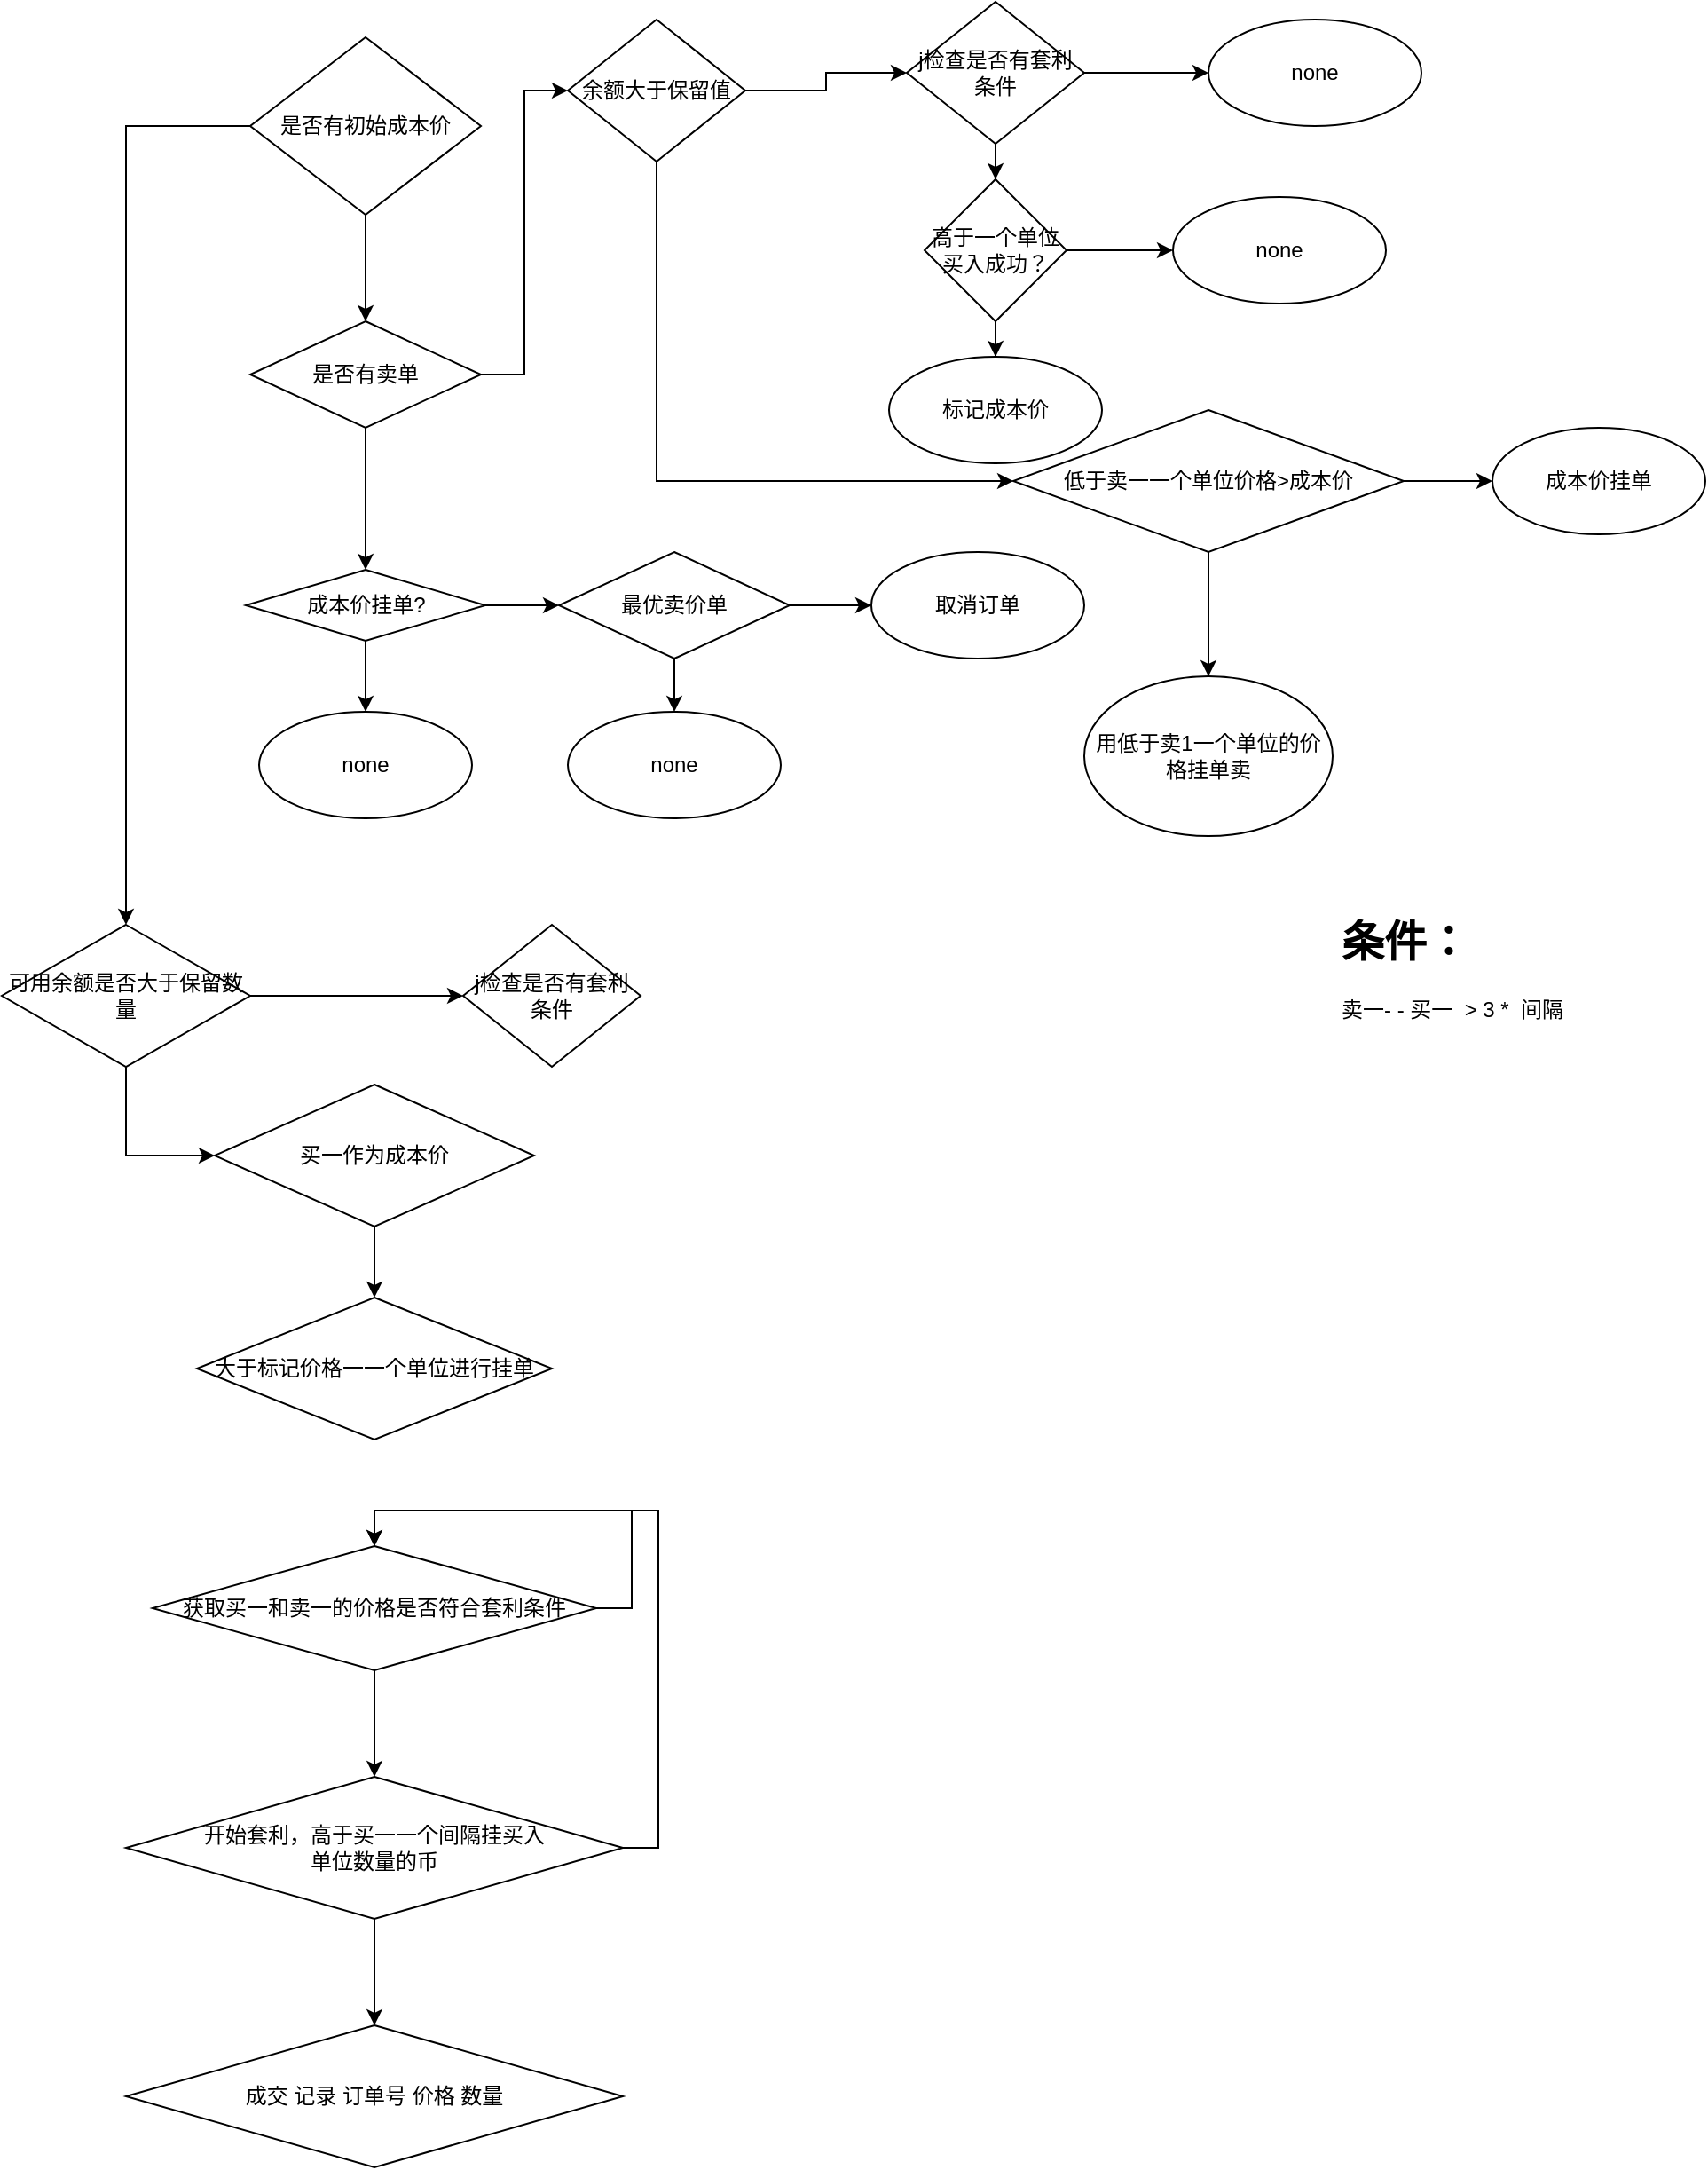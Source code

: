 <mxfile version="20.4.2" type="github">
  <diagram id="mfiKfkjJzIvuQUybL6jh" name="第 1 页">
    <mxGraphModel dx="2249" dy="1931" grid="1" gridSize="10" guides="1" tooltips="1" connect="1" arrows="1" fold="1" page="1" pageScale="1" pageWidth="827" pageHeight="1169" math="0" shadow="0">
      <root>
        <mxCell id="0" />
        <mxCell id="1" parent="0" />
        <mxCell id="iu8bM1ByXqhOUyvsoUG0-5" style="edgeStyle=orthogonalEdgeStyle;rounded=0;orthogonalLoop=1;jettySize=auto;html=1;exitX=0.5;exitY=1;exitDx=0;exitDy=0;entryX=0.5;entryY=0;entryDx=0;entryDy=0;" edge="1" parent="1" source="iu8bM1ByXqhOUyvsoUG0-1" target="iu8bM1ByXqhOUyvsoUG0-4">
          <mxGeometry relative="1" as="geometry" />
        </mxCell>
        <mxCell id="iu8bM1ByXqhOUyvsoUG0-1" value="获取买一和卖一的价格是否符合套利条件" style="rhombus;whiteSpace=wrap;html=1;" vertex="1" parent="1">
          <mxGeometry x="55" y="360" width="250" height="70" as="geometry" />
        </mxCell>
        <mxCell id="iu8bM1ByXqhOUyvsoUG0-3" value="&lt;h1&gt;条件：&lt;/h1&gt;&lt;div&gt;卖一- - 买一&amp;nbsp; &amp;gt; 3 *&amp;nbsp; 间隔&lt;/div&gt;" style="text;html=1;strokeColor=none;fillColor=none;spacing=5;spacingTop=-20;whiteSpace=wrap;overflow=hidden;rounded=0;" vertex="1" parent="1">
          <mxGeometry x="720" width="190" height="70" as="geometry" />
        </mxCell>
        <mxCell id="iu8bM1ByXqhOUyvsoUG0-10" value="" style="edgeStyle=orthogonalEdgeStyle;rounded=0;orthogonalLoop=1;jettySize=auto;html=1;" edge="1" parent="1" source="iu8bM1ByXqhOUyvsoUG0-4" target="iu8bM1ByXqhOUyvsoUG0-9">
          <mxGeometry relative="1" as="geometry" />
        </mxCell>
        <mxCell id="iu8bM1ByXqhOUyvsoUG0-11" style="edgeStyle=orthogonalEdgeStyle;rounded=0;orthogonalLoop=1;jettySize=auto;html=1;exitX=1;exitY=0.5;exitDx=0;exitDy=0;entryX=0.5;entryY=0;entryDx=0;entryDy=0;" edge="1" parent="1" source="iu8bM1ByXqhOUyvsoUG0-4" target="iu8bM1ByXqhOUyvsoUG0-1">
          <mxGeometry relative="1" as="geometry" />
        </mxCell>
        <mxCell id="iu8bM1ByXqhOUyvsoUG0-4" value="开始套利，高于买一一个间隔挂买入&lt;br&gt;单位数量的币" style="rhombus;whiteSpace=wrap;html=1;" vertex="1" parent="1">
          <mxGeometry x="40" y="490" width="280" height="80" as="geometry" />
        </mxCell>
        <mxCell id="iu8bM1ByXqhOUyvsoUG0-9" value="成交 记录 订单号 价格 数量" style="rhombus;whiteSpace=wrap;html=1;" vertex="1" parent="1">
          <mxGeometry x="40" y="630" width="280" height="80" as="geometry" />
        </mxCell>
        <mxCell id="iu8bM1ByXqhOUyvsoUG0-15" style="edgeStyle=orthogonalEdgeStyle;rounded=0;orthogonalLoop=1;jettySize=auto;html=1;exitX=1;exitY=0.5;exitDx=0;exitDy=0;entryX=0.5;entryY=0;entryDx=0;entryDy=0;" edge="1" parent="1" source="iu8bM1ByXqhOUyvsoUG0-1" target="iu8bM1ByXqhOUyvsoUG0-1">
          <mxGeometry relative="1" as="geometry">
            <Array as="points">
              <mxPoint x="325" y="395" />
              <mxPoint x="325" y="340" />
              <mxPoint x="180" y="340" />
            </Array>
          </mxGeometry>
        </mxCell>
        <mxCell id="iu8bM1ByXqhOUyvsoUG0-66" style="edgeStyle=orthogonalEdgeStyle;rounded=0;orthogonalLoop=1;jettySize=auto;html=1;exitX=0.5;exitY=1;exitDx=0;exitDy=0;entryX=0;entryY=0.5;entryDx=0;entryDy=0;" edge="1" parent="1" source="iu8bM1ByXqhOUyvsoUG0-16" target="iu8bM1ByXqhOUyvsoUG0-21">
          <mxGeometry relative="1" as="geometry" />
        </mxCell>
        <mxCell id="iu8bM1ByXqhOUyvsoUG0-72" style="edgeStyle=orthogonalEdgeStyle;rounded=0;orthogonalLoop=1;jettySize=auto;html=1;exitX=1;exitY=0.5;exitDx=0;exitDy=0;entryX=0;entryY=0.5;entryDx=0;entryDy=0;" edge="1" parent="1" source="iu8bM1ByXqhOUyvsoUG0-16" target="iu8bM1ByXqhOUyvsoUG0-71">
          <mxGeometry relative="1" as="geometry" />
        </mxCell>
        <mxCell id="iu8bM1ByXqhOUyvsoUG0-16" value="可用余额是否大于保留数量" style="rhombus;whiteSpace=wrap;html=1;" vertex="1" parent="1">
          <mxGeometry x="-30" y="10" width="140" height="80" as="geometry" />
        </mxCell>
        <mxCell id="iu8bM1ByXqhOUyvsoUG0-19" value="大于标记价格一一个单位进行挂单" style="rhombus;whiteSpace=wrap;html=1;" vertex="1" parent="1">
          <mxGeometry x="80" y="220" width="200" height="80" as="geometry" />
        </mxCell>
        <mxCell id="iu8bM1ByXqhOUyvsoUG0-67" style="edgeStyle=orthogonalEdgeStyle;rounded=0;orthogonalLoop=1;jettySize=auto;html=1;exitX=0.5;exitY=1;exitDx=0;exitDy=0;entryX=0.5;entryY=0;entryDx=0;entryDy=0;" edge="1" parent="1" source="iu8bM1ByXqhOUyvsoUG0-21" target="iu8bM1ByXqhOUyvsoUG0-19">
          <mxGeometry relative="1" as="geometry" />
        </mxCell>
        <mxCell id="iu8bM1ByXqhOUyvsoUG0-21" value="买一作为成本价" style="rhombus;whiteSpace=wrap;html=1;" vertex="1" parent="1">
          <mxGeometry x="90" y="100" width="180" height="80" as="geometry" />
        </mxCell>
        <mxCell id="iu8bM1ByXqhOUyvsoUG0-27" value="" style="edgeStyle=orthogonalEdgeStyle;rounded=0;orthogonalLoop=1;jettySize=auto;html=1;" edge="1" parent="1" source="iu8bM1ByXqhOUyvsoUG0-24" target="iu8bM1ByXqhOUyvsoUG0-26">
          <mxGeometry relative="1" as="geometry" />
        </mxCell>
        <mxCell id="iu8bM1ByXqhOUyvsoUG0-28" style="edgeStyle=orthogonalEdgeStyle;rounded=0;orthogonalLoop=1;jettySize=auto;html=1;exitX=0;exitY=0.5;exitDx=0;exitDy=0;entryX=0.5;entryY=0;entryDx=0;entryDy=0;" edge="1" parent="1" source="iu8bM1ByXqhOUyvsoUG0-24" target="iu8bM1ByXqhOUyvsoUG0-16">
          <mxGeometry relative="1" as="geometry">
            <Array as="points">
              <mxPoint x="40" y="-390" />
              <mxPoint x="40" y="-5" />
            </Array>
          </mxGeometry>
        </mxCell>
        <mxCell id="iu8bM1ByXqhOUyvsoUG0-24" value="是否有初始成本价" style="rhombus;whiteSpace=wrap;html=1;" vertex="1" parent="1">
          <mxGeometry x="110" y="-490" width="130" height="100" as="geometry" />
        </mxCell>
        <mxCell id="iu8bM1ByXqhOUyvsoUG0-37" value="" style="edgeStyle=orthogonalEdgeStyle;rounded=0;orthogonalLoop=1;jettySize=auto;html=1;" edge="1" parent="1" source="iu8bM1ByXqhOUyvsoUG0-26" target="iu8bM1ByXqhOUyvsoUG0-36">
          <mxGeometry relative="1" as="geometry" />
        </mxCell>
        <mxCell id="iu8bM1ByXqhOUyvsoUG0-52" style="edgeStyle=orthogonalEdgeStyle;rounded=0;orthogonalLoop=1;jettySize=auto;html=1;exitX=1;exitY=0.5;exitDx=0;exitDy=0;entryX=0;entryY=0.5;entryDx=0;entryDy=0;" edge="1" parent="1" source="iu8bM1ByXqhOUyvsoUG0-26" target="iu8bM1ByXqhOUyvsoUG0-49">
          <mxGeometry relative="1" as="geometry" />
        </mxCell>
        <mxCell id="iu8bM1ByXqhOUyvsoUG0-26" value="是否有卖单" style="rhombus;whiteSpace=wrap;html=1;" vertex="1" parent="1">
          <mxGeometry x="110" y="-330" width="130" height="60" as="geometry" />
        </mxCell>
        <mxCell id="iu8bM1ByXqhOUyvsoUG0-32" value="" style="edgeStyle=orthogonalEdgeStyle;rounded=0;orthogonalLoop=1;jettySize=auto;html=1;" edge="1" parent="1" source="iu8bM1ByXqhOUyvsoUG0-29" target="iu8bM1ByXqhOUyvsoUG0-31">
          <mxGeometry relative="1" as="geometry" />
        </mxCell>
        <mxCell id="iu8bM1ByXqhOUyvsoUG0-40" value="" style="edgeStyle=orthogonalEdgeStyle;rounded=0;orthogonalLoop=1;jettySize=auto;html=1;" edge="1" parent="1" source="iu8bM1ByXqhOUyvsoUG0-29" target="iu8bM1ByXqhOUyvsoUG0-39">
          <mxGeometry relative="1" as="geometry" />
        </mxCell>
        <mxCell id="iu8bM1ByXqhOUyvsoUG0-29" value="最优卖价单" style="rhombus;whiteSpace=wrap;html=1;" vertex="1" parent="1">
          <mxGeometry x="284" y="-200" width="130" height="60" as="geometry" />
        </mxCell>
        <mxCell id="iu8bM1ByXqhOUyvsoUG0-31" value="取消订单" style="ellipse;whiteSpace=wrap;html=1;" vertex="1" parent="1">
          <mxGeometry x="460" y="-200" width="120" height="60" as="geometry" />
        </mxCell>
        <mxCell id="iu8bM1ByXqhOUyvsoUG0-46" value="" style="edgeStyle=orthogonalEdgeStyle;rounded=0;orthogonalLoop=1;jettySize=auto;html=1;" edge="1" parent="1" source="iu8bM1ByXqhOUyvsoUG0-34" target="iu8bM1ByXqhOUyvsoUG0-45">
          <mxGeometry relative="1" as="geometry" />
        </mxCell>
        <mxCell id="iu8bM1ByXqhOUyvsoUG0-48" value="" style="edgeStyle=orthogonalEdgeStyle;rounded=0;orthogonalLoop=1;jettySize=auto;html=1;" edge="1" parent="1" source="iu8bM1ByXqhOUyvsoUG0-34" target="iu8bM1ByXqhOUyvsoUG0-47">
          <mxGeometry relative="1" as="geometry" />
        </mxCell>
        <mxCell id="iu8bM1ByXqhOUyvsoUG0-34" value="低于卖一一个单位价格&amp;gt;成本价" style="rhombus;whiteSpace=wrap;html=1;" vertex="1" parent="1">
          <mxGeometry x="540" y="-280" width="220" height="80" as="geometry" />
        </mxCell>
        <mxCell id="iu8bM1ByXqhOUyvsoUG0-38" style="edgeStyle=orthogonalEdgeStyle;rounded=0;orthogonalLoop=1;jettySize=auto;html=1;exitX=1;exitY=0.5;exitDx=0;exitDy=0;entryX=0;entryY=0.5;entryDx=0;entryDy=0;" edge="1" parent="1" source="iu8bM1ByXqhOUyvsoUG0-36" target="iu8bM1ByXqhOUyvsoUG0-29">
          <mxGeometry relative="1" as="geometry" />
        </mxCell>
        <mxCell id="iu8bM1ByXqhOUyvsoUG0-44" value="" style="edgeStyle=orthogonalEdgeStyle;rounded=0;orthogonalLoop=1;jettySize=auto;html=1;" edge="1" parent="1" source="iu8bM1ByXqhOUyvsoUG0-36" target="iu8bM1ByXqhOUyvsoUG0-43">
          <mxGeometry relative="1" as="geometry" />
        </mxCell>
        <mxCell id="iu8bM1ByXqhOUyvsoUG0-36" value="成本价挂单?" style="rhombus;whiteSpace=wrap;html=1;" vertex="1" parent="1">
          <mxGeometry x="107.5" y="-190" width="135" height="40" as="geometry" />
        </mxCell>
        <mxCell id="iu8bM1ByXqhOUyvsoUG0-39" value="none" style="ellipse;whiteSpace=wrap;html=1;" vertex="1" parent="1">
          <mxGeometry x="289" y="-110" width="120" height="60" as="geometry" />
        </mxCell>
        <mxCell id="iu8bM1ByXqhOUyvsoUG0-43" value="none" style="ellipse;whiteSpace=wrap;html=1;" vertex="1" parent="1">
          <mxGeometry x="115" y="-110" width="120" height="60" as="geometry" />
        </mxCell>
        <mxCell id="iu8bM1ByXqhOUyvsoUG0-45" value="用低于卖1一个单位的价格挂单卖" style="ellipse;whiteSpace=wrap;html=1;" vertex="1" parent="1">
          <mxGeometry x="580" y="-130" width="140" height="90" as="geometry" />
        </mxCell>
        <mxCell id="iu8bM1ByXqhOUyvsoUG0-47" value="成本价挂单" style="ellipse;whiteSpace=wrap;html=1;" vertex="1" parent="1">
          <mxGeometry x="810" y="-270" width="120" height="60" as="geometry" />
        </mxCell>
        <mxCell id="iu8bM1ByXqhOUyvsoUG0-53" style="edgeStyle=orthogonalEdgeStyle;rounded=0;orthogonalLoop=1;jettySize=auto;html=1;exitX=0.5;exitY=1;exitDx=0;exitDy=0;entryX=0;entryY=0.5;entryDx=0;entryDy=0;" edge="1" parent="1" source="iu8bM1ByXqhOUyvsoUG0-49" target="iu8bM1ByXqhOUyvsoUG0-34">
          <mxGeometry relative="1" as="geometry" />
        </mxCell>
        <mxCell id="iu8bM1ByXqhOUyvsoUG0-58" value="" style="edgeStyle=orthogonalEdgeStyle;rounded=0;orthogonalLoop=1;jettySize=auto;html=1;" edge="1" parent="1" source="iu8bM1ByXqhOUyvsoUG0-49" target="iu8bM1ByXqhOUyvsoUG0-57">
          <mxGeometry relative="1" as="geometry" />
        </mxCell>
        <mxCell id="iu8bM1ByXqhOUyvsoUG0-49" value="余额大于保留值" style="rhombus;whiteSpace=wrap;html=1;" vertex="1" parent="1">
          <mxGeometry x="289" y="-500" width="100" height="80" as="geometry" />
        </mxCell>
        <mxCell id="iu8bM1ByXqhOUyvsoUG0-65" value="" style="edgeStyle=orthogonalEdgeStyle;rounded=0;orthogonalLoop=1;jettySize=auto;html=1;" edge="1" parent="1" source="iu8bM1ByXqhOUyvsoUG0-57" target="iu8bM1ByXqhOUyvsoUG0-64">
          <mxGeometry relative="1" as="geometry" />
        </mxCell>
        <mxCell id="iu8bM1ByXqhOUyvsoUG0-74" value="" style="edgeStyle=orthogonalEdgeStyle;rounded=0;orthogonalLoop=1;jettySize=auto;html=1;" edge="1" parent="1" source="iu8bM1ByXqhOUyvsoUG0-57" target="iu8bM1ByXqhOUyvsoUG0-73">
          <mxGeometry relative="1" as="geometry" />
        </mxCell>
        <mxCell id="iu8bM1ByXqhOUyvsoUG0-57" value="j检查是否有套利条件" style="rhombus;whiteSpace=wrap;html=1;" vertex="1" parent="1">
          <mxGeometry x="480" y="-510" width="100" height="80" as="geometry" />
        </mxCell>
        <mxCell id="iu8bM1ByXqhOUyvsoUG0-64" value="none" style="ellipse;whiteSpace=wrap;html=1;" vertex="1" parent="1">
          <mxGeometry x="650" y="-500" width="120" height="60" as="geometry" />
        </mxCell>
        <mxCell id="iu8bM1ByXqhOUyvsoUG0-71" value="j检查是否有套利条件" style="rhombus;whiteSpace=wrap;html=1;" vertex="1" parent="1">
          <mxGeometry x="230" y="10" width="100" height="80" as="geometry" />
        </mxCell>
        <mxCell id="iu8bM1ByXqhOUyvsoUG0-76" value="" style="edgeStyle=orthogonalEdgeStyle;rounded=0;orthogonalLoop=1;jettySize=auto;html=1;" edge="1" parent="1" source="iu8bM1ByXqhOUyvsoUG0-73" target="iu8bM1ByXqhOUyvsoUG0-75">
          <mxGeometry relative="1" as="geometry" />
        </mxCell>
        <mxCell id="iu8bM1ByXqhOUyvsoUG0-78" value="" style="edgeStyle=orthogonalEdgeStyle;rounded=0;orthogonalLoop=1;jettySize=auto;html=1;" edge="1" parent="1" source="iu8bM1ByXqhOUyvsoUG0-73" target="iu8bM1ByXqhOUyvsoUG0-77">
          <mxGeometry relative="1" as="geometry" />
        </mxCell>
        <mxCell id="iu8bM1ByXqhOUyvsoUG0-73" value="高于一个单位买入成功？" style="rhombus;whiteSpace=wrap;html=1;" vertex="1" parent="1">
          <mxGeometry x="490" y="-410" width="80" height="80" as="geometry" />
        </mxCell>
        <mxCell id="iu8bM1ByXqhOUyvsoUG0-75" value="标记成本价" style="ellipse;whiteSpace=wrap;html=1;" vertex="1" parent="1">
          <mxGeometry x="470" y="-310" width="120" height="60" as="geometry" />
        </mxCell>
        <mxCell id="iu8bM1ByXqhOUyvsoUG0-77" value="none" style="ellipse;whiteSpace=wrap;html=1;" vertex="1" parent="1">
          <mxGeometry x="630" y="-400" width="120" height="60" as="geometry" />
        </mxCell>
      </root>
    </mxGraphModel>
  </diagram>
</mxfile>
